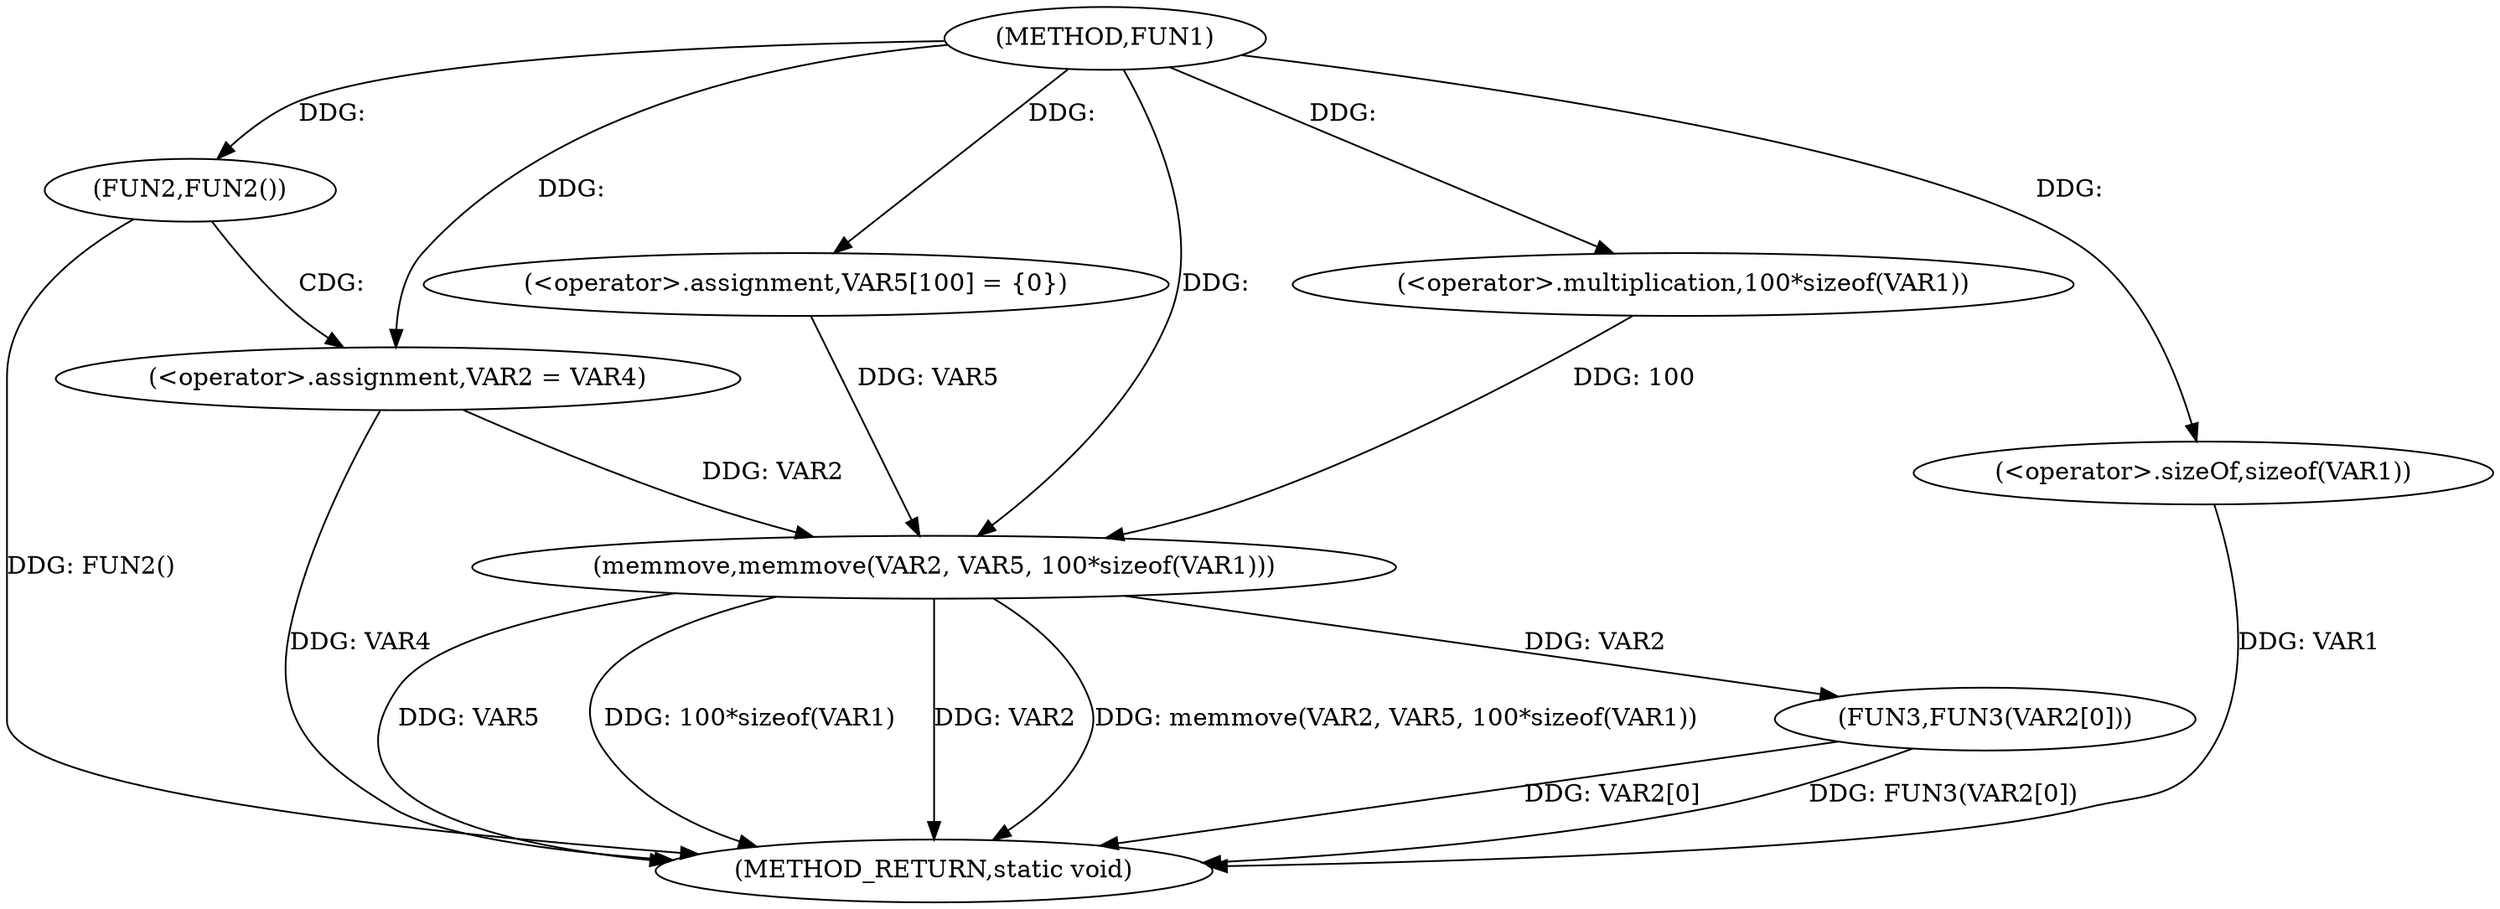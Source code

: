 digraph FUN1 {  
"1000100" [label = "(METHOD,FUN1)" ]
"1000126" [label = "(METHOD_RETURN,static void)" ]
"1000106" [label = "(FUN2,FUN2())" ]
"1000108" [label = "(<operator>.assignment,VAR2 = VAR4)" ]
"1000113" [label = "(<operator>.assignment,VAR5[100] = {0})" ]
"1000115" [label = "(memmove,memmove(VAR2, VAR5, 100*sizeof(VAR1)))" ]
"1000118" [label = "(<operator>.multiplication,100*sizeof(VAR1))" ]
"1000120" [label = "(<operator>.sizeOf,sizeof(VAR1))" ]
"1000122" [label = "(FUN3,FUN3(VAR2[0]))" ]
  "1000115" -> "1000126"  [ label = "DDG: VAR5"] 
  "1000122" -> "1000126"  [ label = "DDG: VAR2[0]"] 
  "1000115" -> "1000126"  [ label = "DDG: 100*sizeof(VAR1)"] 
  "1000122" -> "1000126"  [ label = "DDG: FUN3(VAR2[0])"] 
  "1000115" -> "1000126"  [ label = "DDG: VAR2"] 
  "1000106" -> "1000126"  [ label = "DDG: FUN2()"] 
  "1000115" -> "1000126"  [ label = "DDG: memmove(VAR2, VAR5, 100*sizeof(VAR1))"] 
  "1000120" -> "1000126"  [ label = "DDG: VAR1"] 
  "1000108" -> "1000126"  [ label = "DDG: VAR4"] 
  "1000100" -> "1000106"  [ label = "DDG: "] 
  "1000100" -> "1000108"  [ label = "DDG: "] 
  "1000100" -> "1000113"  [ label = "DDG: "] 
  "1000108" -> "1000115"  [ label = "DDG: VAR2"] 
  "1000100" -> "1000115"  [ label = "DDG: "] 
  "1000113" -> "1000115"  [ label = "DDG: VAR5"] 
  "1000118" -> "1000115"  [ label = "DDG: 100"] 
  "1000100" -> "1000118"  [ label = "DDG: "] 
  "1000100" -> "1000120"  [ label = "DDG: "] 
  "1000115" -> "1000122"  [ label = "DDG: VAR2"] 
  "1000106" -> "1000108"  [ label = "CDG: "] 
}
